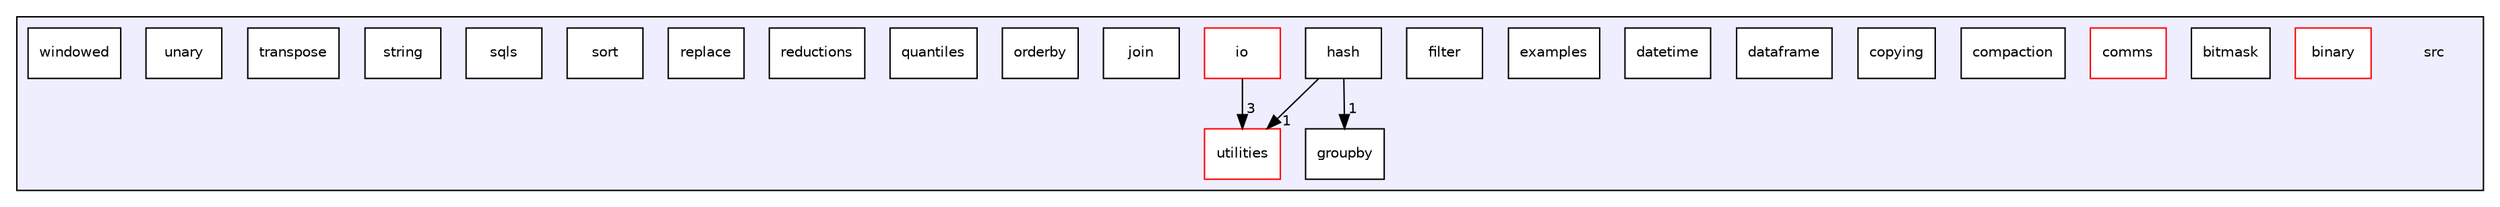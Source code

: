 digraph "src" {
  compound=true
  node [ fontsize="10", fontname="Helvetica"];
  edge [ labelfontsize="10", labelfontname="Helvetica"];
  subgraph clusterdir_68267d1309a1af8e8297ef4c3efbcdba {
    graph [ bgcolor="#eeeeff", pencolor="black", label="" URL="dir_68267d1309a1af8e8297ef4c3efbcdba.html"];
    dir_68267d1309a1af8e8297ef4c3efbcdba [shape=plaintext label="src"];
    dir_d958c3e9687b2dac280a08cfe054a8b7 [shape=box label="binary" color="red" fillcolor="white" style="filled" URL="dir_d958c3e9687b2dac280a08cfe054a8b7.html"];
    dir_8af788da82510e5633fff7e15680126e [shape=box label="bitmask" color="black" fillcolor="white" style="filled" URL="dir_8af788da82510e5633fff7e15680126e.html"];
    dir_e4166072548cd820532c30ed324591be [shape=box label="comms" color="red" fillcolor="white" style="filled" URL="dir_e4166072548cd820532c30ed324591be.html"];
    dir_87994ed7a07c3dd753e6b73b69d6314f [shape=box label="compaction" color="black" fillcolor="white" style="filled" URL="dir_87994ed7a07c3dd753e6b73b69d6314f.html"];
    dir_c5b3195012729ed0b0a74322b8c3d834 [shape=box label="copying" color="black" fillcolor="white" style="filled" URL="dir_c5b3195012729ed0b0a74322b8c3d834.html"];
    dir_25241e6dc44bbabc7faded5f6565b776 [shape=box label="dataframe" color="black" fillcolor="white" style="filled" URL="dir_25241e6dc44bbabc7faded5f6565b776.html"];
    dir_3f1b5c3f0f1c5ef09ef4843991bb4454 [shape=box label="datetime" color="black" fillcolor="white" style="filled" URL="dir_3f1b5c3f0f1c5ef09ef4843991bb4454.html"];
    dir_e931c1a3f0014e624d0645a271726ad2 [shape=box label="examples" color="black" fillcolor="white" style="filled" URL="dir_e931c1a3f0014e624d0645a271726ad2.html"];
    dir_8681a82a265081a91d191144ff606af9 [shape=box label="filter" color="black" fillcolor="white" style="filled" URL="dir_8681a82a265081a91d191144ff606af9.html"];
    dir_90e6b1e2f287d433df14197820adf3de [shape=box label="groupby" color="black" fillcolor="white" style="filled" URL="dir_90e6b1e2f287d433df14197820adf3de.html"];
    dir_81ff9cf00c749aad2228acad00958fb4 [shape=box label="hash" color="black" fillcolor="white" style="filled" URL="dir_81ff9cf00c749aad2228acad00958fb4.html"];
    dir_c184e51c84f2c3f0345bbc8a0d75d3e1 [shape=box label="io" color="red" fillcolor="white" style="filled" URL="dir_c184e51c84f2c3f0345bbc8a0d75d3e1.html"];
    dir_225fbdd929da3974e4b1071c96e9e0b0 [shape=box label="join" color="black" fillcolor="white" style="filled" URL="dir_225fbdd929da3974e4b1071c96e9e0b0.html"];
    dir_7b129bd72911c6dc0a8e6825b8e90b93 [shape=box label="orderby" color="black" fillcolor="white" style="filled" URL="dir_7b129bd72911c6dc0a8e6825b8e90b93.html"];
    dir_0039ab849c99293c9585c74548624c09 [shape=box label="quantiles" color="black" fillcolor="white" style="filled" URL="dir_0039ab849c99293c9585c74548624c09.html"];
    dir_488a33708a2424608dead1afd03824f0 [shape=box label="reductions" color="black" fillcolor="white" style="filled" URL="dir_488a33708a2424608dead1afd03824f0.html"];
    dir_e2efe7caecbcdf131c58139345e88d85 [shape=box label="replace" color="black" fillcolor="white" style="filled" URL="dir_e2efe7caecbcdf131c58139345e88d85.html"];
    dir_7143b0b95d9d1c5ceb2618f5c2afc971 [shape=box label="sort" color="black" fillcolor="white" style="filled" URL="dir_7143b0b95d9d1c5ceb2618f5c2afc971.html"];
    dir_23747776beb236666b1a18f7d1875489 [shape=box label="sqls" color="black" fillcolor="white" style="filled" URL="dir_23747776beb236666b1a18f7d1875489.html"];
    dir_6cc8961f7f77054fb84f95c9f23f5ca0 [shape=box label="string" color="black" fillcolor="white" style="filled" URL="dir_6cc8961f7f77054fb84f95c9f23f5ca0.html"];
    dir_afd731b39ed52c6ccad5b36d729b6b0d [shape=box label="transpose" color="black" fillcolor="white" style="filled" URL="dir_afd731b39ed52c6ccad5b36d729b6b0d.html"];
    dir_7d17d8e0a8295e3724b2fd5aaa162609 [shape=box label="unary" color="black" fillcolor="white" style="filled" URL="dir_7d17d8e0a8295e3724b2fd5aaa162609.html"];
    dir_7b5d38f1875f1b693f62ca6a108a1129 [shape=box label="utilities" color="red" fillcolor="white" style="filled" URL="dir_7b5d38f1875f1b693f62ca6a108a1129.html"];
    dir_0f6c7203e59354208d1ab7a2f1e9d222 [shape=box label="windowed" color="black" fillcolor="white" style="filled" URL="dir_0f6c7203e59354208d1ab7a2f1e9d222.html"];
  }
  dir_81ff9cf00c749aad2228acad00958fb4->dir_90e6b1e2f287d433df14197820adf3de [headlabel="1", labeldistance=1.5 headhref="dir_000009_000001.html"];
  dir_81ff9cf00c749aad2228acad00958fb4->dir_7b5d38f1875f1b693f62ca6a108a1129 [headlabel="1", labeldistance=1.5 headhref="dir_000009_000006.html"];
  dir_c184e51c84f2c3f0345bbc8a0d75d3e1->dir_7b5d38f1875f1b693f62ca6a108a1129 [headlabel="3", labeldistance=1.5 headhref="dir_000012_000006.html"];
}
